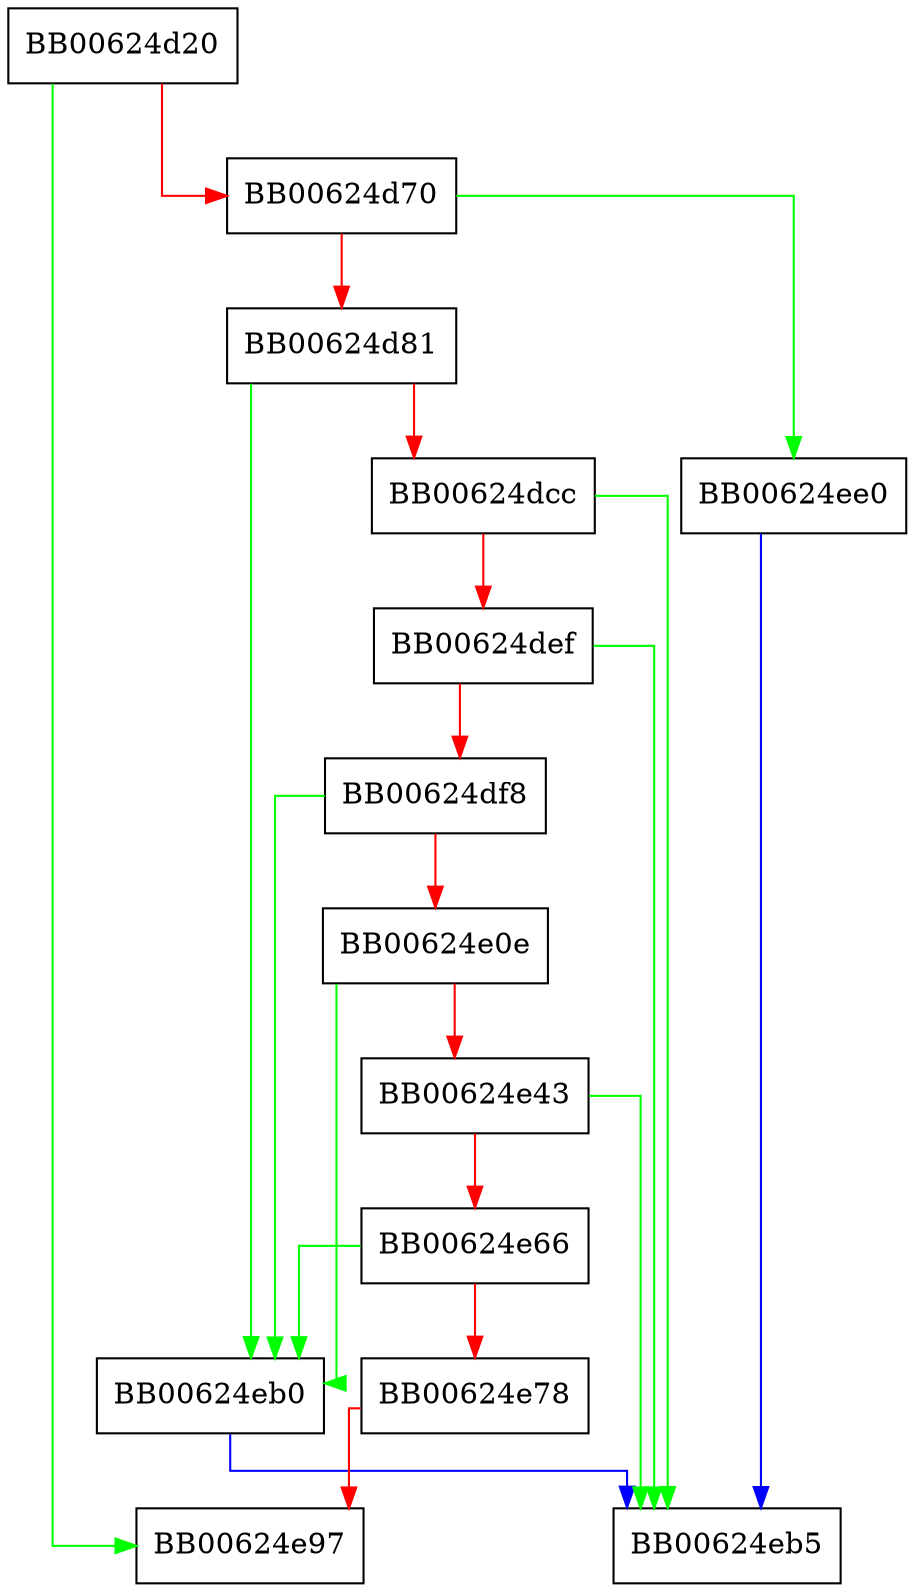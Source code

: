 digraph PKCS7_SIGNER_INFO_sign {
  node [shape="box"];
  graph [splines=ortho];
  BB00624d20 -> BB00624e97 [color="green"];
  BB00624d20 -> BB00624d70 [color="red"];
  BB00624d70 -> BB00624ee0 [color="green"];
  BB00624d70 -> BB00624d81 [color="red"];
  BB00624d81 -> BB00624eb0 [color="green"];
  BB00624d81 -> BB00624dcc [color="red"];
  BB00624dcc -> BB00624eb5 [color="green"];
  BB00624dcc -> BB00624def [color="red"];
  BB00624def -> BB00624eb5 [color="green"];
  BB00624def -> BB00624df8 [color="red"];
  BB00624df8 -> BB00624eb0 [color="green"];
  BB00624df8 -> BB00624e0e [color="red"];
  BB00624e0e -> BB00624eb0 [color="green"];
  BB00624e0e -> BB00624e43 [color="red"];
  BB00624e43 -> BB00624eb5 [color="green"];
  BB00624e43 -> BB00624e66 [color="red"];
  BB00624e66 -> BB00624eb0 [color="green"];
  BB00624e66 -> BB00624e78 [color="red"];
  BB00624e78 -> BB00624e97 [color="red"];
  BB00624eb0 -> BB00624eb5 [color="blue"];
  BB00624ee0 -> BB00624eb5 [color="blue"];
}